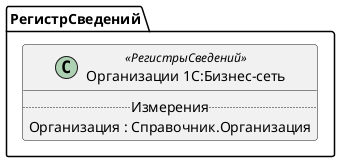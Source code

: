 ﻿@startuml Организации1СБизнесСеть
'!include templates.wsd
'..\include templates.wsd
class РегистрСведений.Организации1СБизнесСеть as "Организации 1С:Бизнес-сеть" <<РегистрыСведений>>
{
..Измерения..
Организация : Справочник.Организация
}
@enduml
